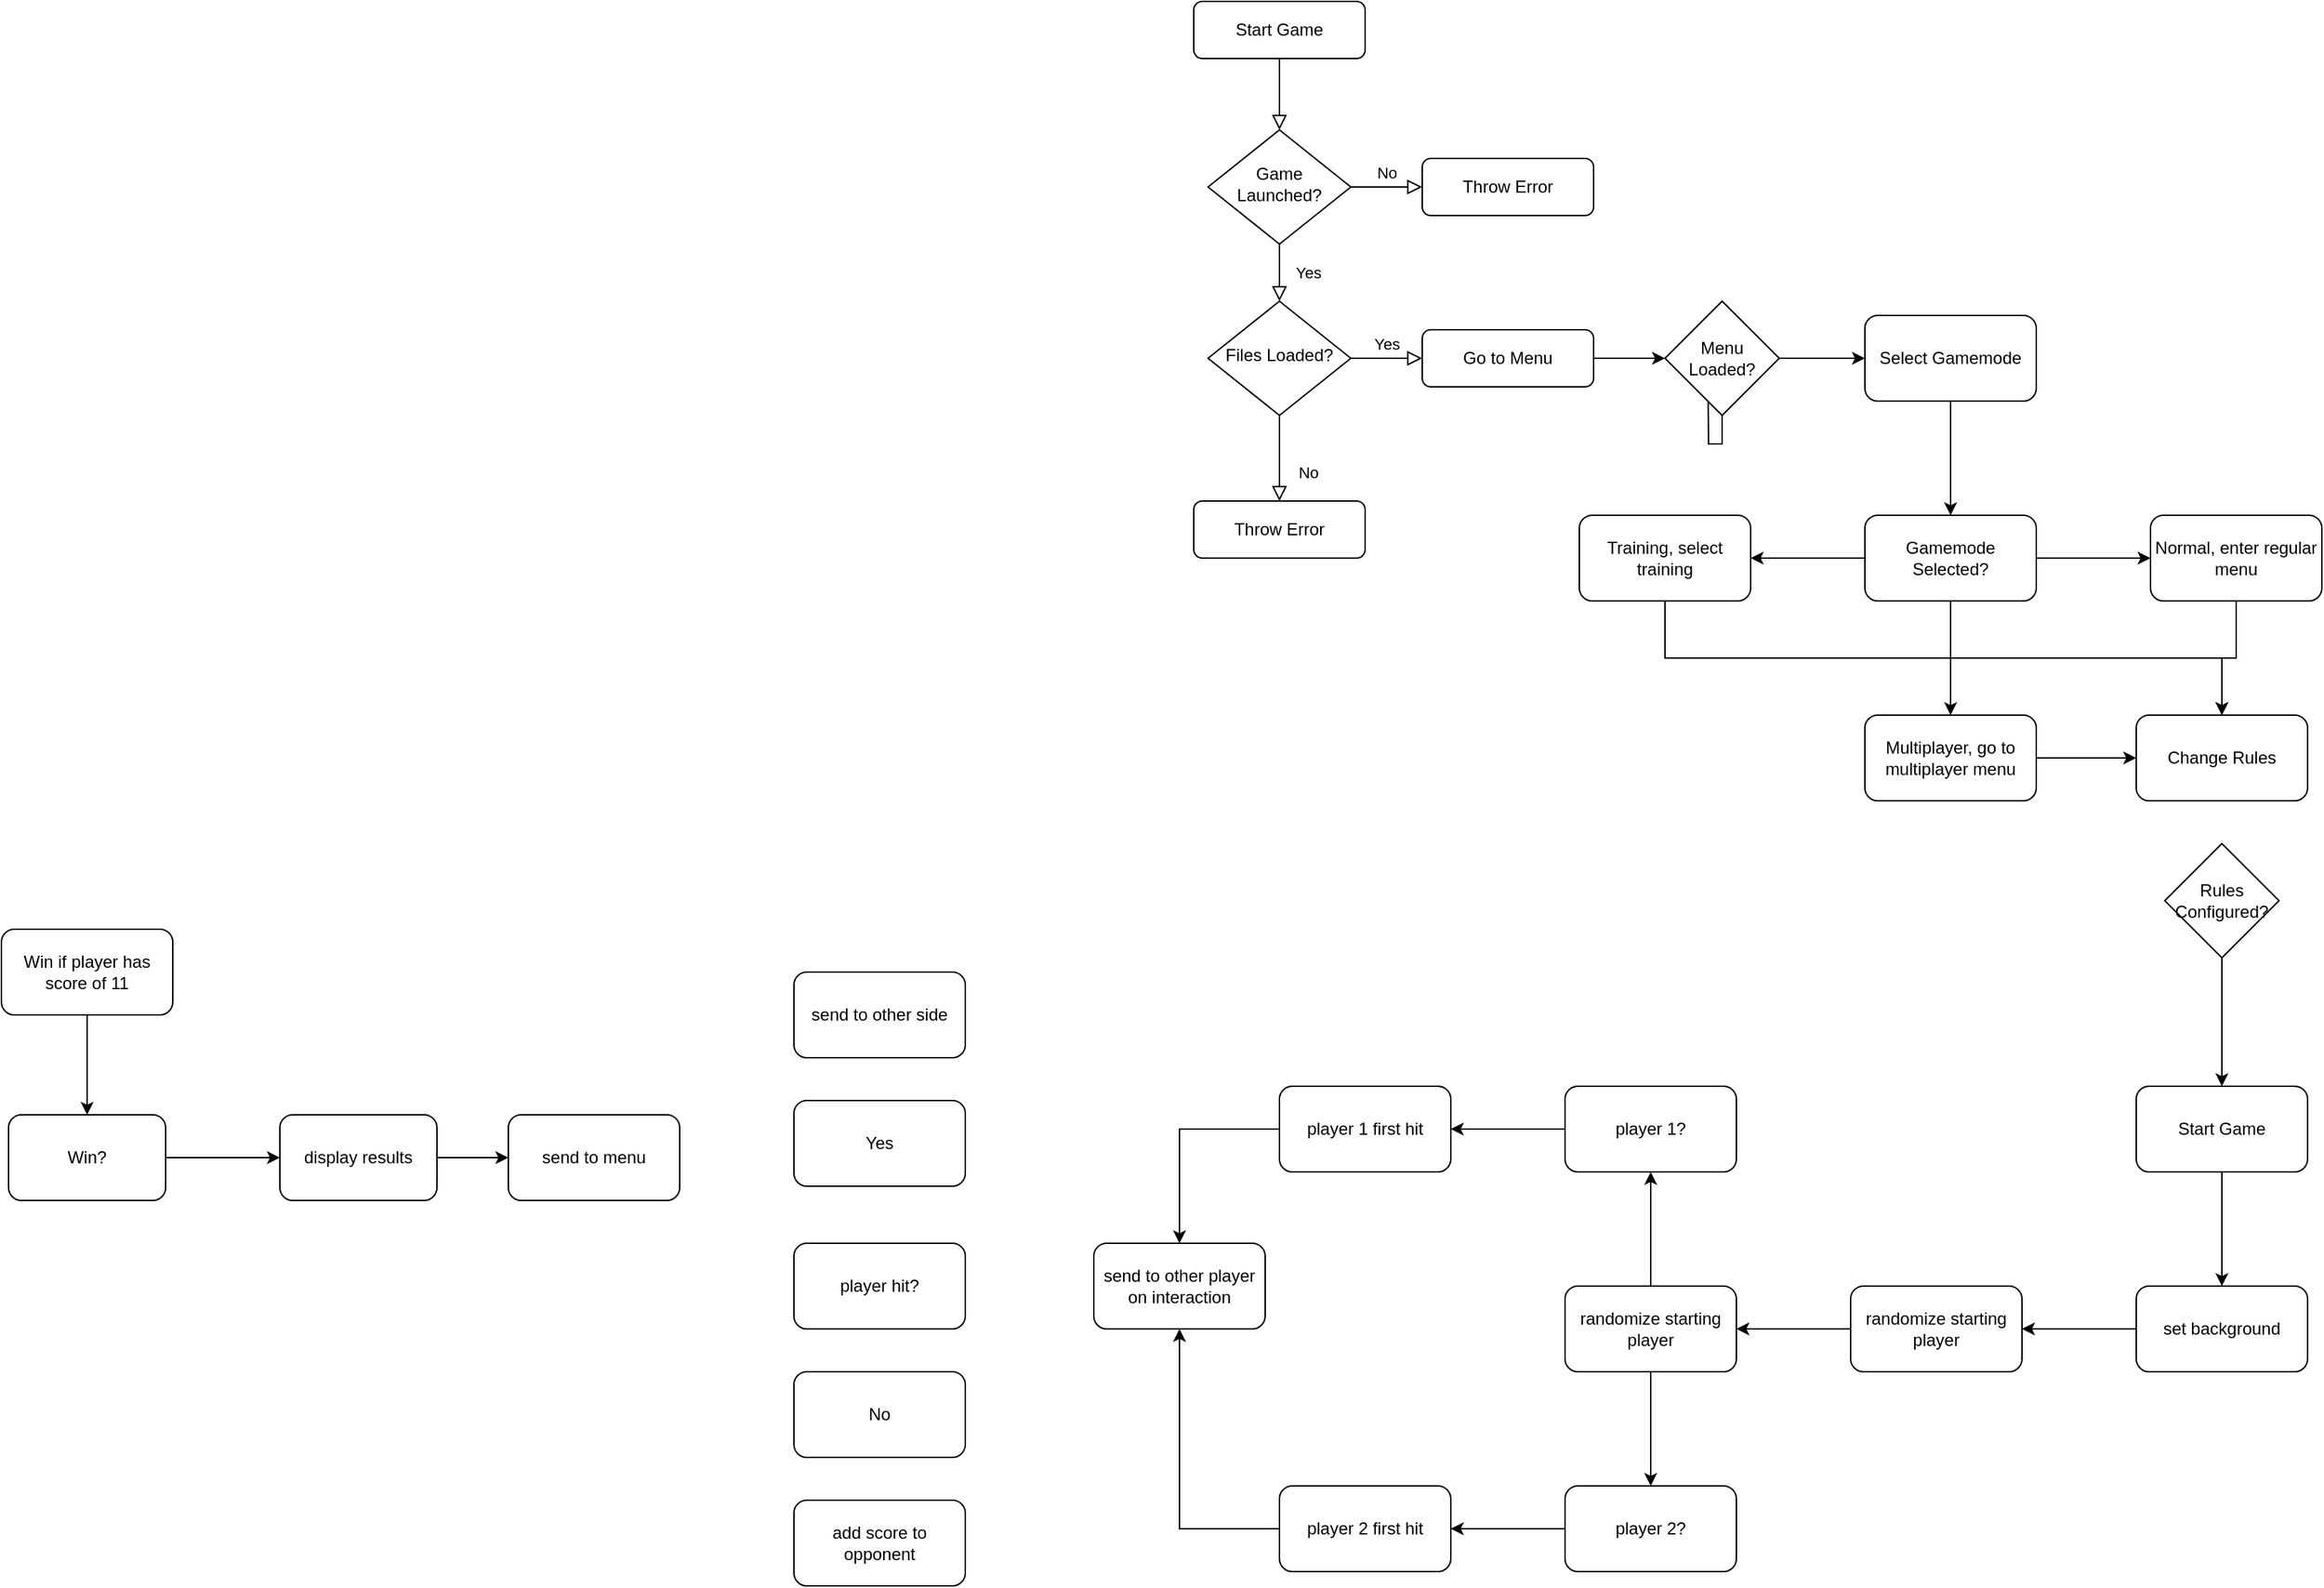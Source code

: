 <mxfile version="24.8.6">
  <diagram id="C5RBs43oDa-KdzZeNtuy" name="Page-1">
    <mxGraphModel dx="2261" dy="772" grid="1" gridSize="10" guides="1" tooltips="1" connect="1" arrows="1" fold="1" page="1" pageScale="1" pageWidth="827" pageHeight="1169" math="0" shadow="0">
      <root>
        <mxCell id="WIyWlLk6GJQsqaUBKTNV-0" />
        <mxCell id="WIyWlLk6GJQsqaUBKTNV-1" parent="WIyWlLk6GJQsqaUBKTNV-0" />
        <mxCell id="WIyWlLk6GJQsqaUBKTNV-2" value="" style="rounded=0;html=1;jettySize=auto;orthogonalLoop=1;fontSize=11;endArrow=block;endFill=0;endSize=8;strokeWidth=1;shadow=0;labelBackgroundColor=none;edgeStyle=orthogonalEdgeStyle;" parent="WIyWlLk6GJQsqaUBKTNV-1" source="WIyWlLk6GJQsqaUBKTNV-3" target="WIyWlLk6GJQsqaUBKTNV-6" edge="1">
          <mxGeometry relative="1" as="geometry" />
        </mxCell>
        <mxCell id="WIyWlLk6GJQsqaUBKTNV-3" value="Start Game" style="rounded=1;whiteSpace=wrap;html=1;fontSize=12;glass=0;strokeWidth=1;shadow=0;" parent="WIyWlLk6GJQsqaUBKTNV-1" vertex="1">
          <mxGeometry x="160" y="80" width="120" height="40" as="geometry" />
        </mxCell>
        <mxCell id="WIyWlLk6GJQsqaUBKTNV-4" value="Yes" style="rounded=0;html=1;jettySize=auto;orthogonalLoop=1;fontSize=11;endArrow=block;endFill=0;endSize=8;strokeWidth=1;shadow=0;labelBackgroundColor=none;edgeStyle=orthogonalEdgeStyle;" parent="WIyWlLk6GJQsqaUBKTNV-1" source="WIyWlLk6GJQsqaUBKTNV-6" target="WIyWlLk6GJQsqaUBKTNV-10" edge="1">
          <mxGeometry y="20" relative="1" as="geometry">
            <mxPoint as="offset" />
          </mxGeometry>
        </mxCell>
        <mxCell id="WIyWlLk6GJQsqaUBKTNV-5" value="No" style="edgeStyle=orthogonalEdgeStyle;rounded=0;html=1;jettySize=auto;orthogonalLoop=1;fontSize=11;endArrow=block;endFill=0;endSize=8;strokeWidth=1;shadow=0;labelBackgroundColor=none;" parent="WIyWlLk6GJQsqaUBKTNV-1" source="WIyWlLk6GJQsqaUBKTNV-6" target="WIyWlLk6GJQsqaUBKTNV-7" edge="1">
          <mxGeometry y="10" relative="1" as="geometry">
            <mxPoint as="offset" />
          </mxGeometry>
        </mxCell>
        <mxCell id="WIyWlLk6GJQsqaUBKTNV-6" value="Game Launched?" style="rhombus;whiteSpace=wrap;html=1;shadow=0;fontFamily=Helvetica;fontSize=12;align=center;strokeWidth=1;spacing=6;spacingTop=-4;" parent="WIyWlLk6GJQsqaUBKTNV-1" vertex="1">
          <mxGeometry x="170" y="170" width="100" height="80" as="geometry" />
        </mxCell>
        <mxCell id="WIyWlLk6GJQsqaUBKTNV-7" value="Throw Error" style="rounded=1;whiteSpace=wrap;html=1;fontSize=12;glass=0;strokeWidth=1;shadow=0;" parent="WIyWlLk6GJQsqaUBKTNV-1" vertex="1">
          <mxGeometry x="320" y="190" width="120" height="40" as="geometry" />
        </mxCell>
        <mxCell id="WIyWlLk6GJQsqaUBKTNV-8" value="No" style="rounded=0;html=1;jettySize=auto;orthogonalLoop=1;fontSize=11;endArrow=block;endFill=0;endSize=8;strokeWidth=1;shadow=0;labelBackgroundColor=none;edgeStyle=orthogonalEdgeStyle;" parent="WIyWlLk6GJQsqaUBKTNV-1" source="WIyWlLk6GJQsqaUBKTNV-10" target="WIyWlLk6GJQsqaUBKTNV-11" edge="1">
          <mxGeometry x="0.333" y="20" relative="1" as="geometry">
            <mxPoint as="offset" />
          </mxGeometry>
        </mxCell>
        <mxCell id="WIyWlLk6GJQsqaUBKTNV-9" value="Yes" style="edgeStyle=orthogonalEdgeStyle;rounded=0;html=1;jettySize=auto;orthogonalLoop=1;fontSize=11;endArrow=block;endFill=0;endSize=8;strokeWidth=1;shadow=0;labelBackgroundColor=none;" parent="WIyWlLk6GJQsqaUBKTNV-1" source="WIyWlLk6GJQsqaUBKTNV-10" target="WIyWlLk6GJQsqaUBKTNV-12" edge="1">
          <mxGeometry y="10" relative="1" as="geometry">
            <mxPoint as="offset" />
          </mxGeometry>
        </mxCell>
        <mxCell id="WIyWlLk6GJQsqaUBKTNV-10" value="Files Loaded?" style="rhombus;whiteSpace=wrap;html=1;shadow=0;fontFamily=Helvetica;fontSize=12;align=center;strokeWidth=1;spacing=6;spacingTop=-4;" parent="WIyWlLk6GJQsqaUBKTNV-1" vertex="1">
          <mxGeometry x="170" y="290" width="100" height="80" as="geometry" />
        </mxCell>
        <mxCell id="WIyWlLk6GJQsqaUBKTNV-11" value="Throw Error" style="rounded=1;whiteSpace=wrap;html=1;fontSize=12;glass=0;strokeWidth=1;shadow=0;" parent="WIyWlLk6GJQsqaUBKTNV-1" vertex="1">
          <mxGeometry x="160" y="430" width="120" height="40" as="geometry" />
        </mxCell>
        <mxCell id="x1ybeywPJGnZJCuqkX0z-9" value="" style="edgeStyle=orthogonalEdgeStyle;rounded=0;orthogonalLoop=1;jettySize=auto;html=1;" edge="1" parent="WIyWlLk6GJQsqaUBKTNV-1" source="x1ybeywPJGnZJCuqkX0z-10">
          <mxGeometry relative="1" as="geometry">
            <mxPoint x="520" y="330" as="targetPoint" />
          </mxGeometry>
        </mxCell>
        <mxCell id="WIyWlLk6GJQsqaUBKTNV-12" value="Go to Menu" style="rounded=1;whiteSpace=wrap;html=1;fontSize=12;glass=0;strokeWidth=1;shadow=0;" parent="WIyWlLk6GJQsqaUBKTNV-1" vertex="1">
          <mxGeometry x="320" y="310" width="120" height="40" as="geometry" />
        </mxCell>
        <mxCell id="x1ybeywPJGnZJCuqkX0z-11" value="" style="edgeStyle=orthogonalEdgeStyle;rounded=0;orthogonalLoop=1;jettySize=auto;html=1;" edge="1" parent="WIyWlLk6GJQsqaUBKTNV-1" source="WIyWlLk6GJQsqaUBKTNV-12" target="x1ybeywPJGnZJCuqkX0z-10">
          <mxGeometry relative="1" as="geometry">
            <mxPoint x="440" y="330" as="sourcePoint" />
            <mxPoint x="520" y="330" as="targetPoint" />
          </mxGeometry>
        </mxCell>
        <mxCell id="x1ybeywPJGnZJCuqkX0z-15" value="" style="edgeStyle=orthogonalEdgeStyle;rounded=0;orthogonalLoop=1;jettySize=auto;html=1;" edge="1" parent="WIyWlLk6GJQsqaUBKTNV-1" source="x1ybeywPJGnZJCuqkX0z-10" target="x1ybeywPJGnZJCuqkX0z-14">
          <mxGeometry relative="1" as="geometry" />
        </mxCell>
        <mxCell id="x1ybeywPJGnZJCuqkX0z-10" value="Menu Loaded?" style="rhombus;whiteSpace=wrap;html=1;" vertex="1" parent="WIyWlLk6GJQsqaUBKTNV-1">
          <mxGeometry x="490" y="290" width="80" height="80" as="geometry" />
        </mxCell>
        <mxCell id="x1ybeywPJGnZJCuqkX0z-19" value="" style="edgeStyle=orthogonalEdgeStyle;rounded=0;orthogonalLoop=1;jettySize=auto;html=1;" edge="1" parent="WIyWlLk6GJQsqaUBKTNV-1" source="x1ybeywPJGnZJCuqkX0z-14" target="x1ybeywPJGnZJCuqkX0z-18">
          <mxGeometry relative="1" as="geometry" />
        </mxCell>
        <mxCell id="x1ybeywPJGnZJCuqkX0z-14" value="Select Gamemode" style="rounded=1;whiteSpace=wrap;html=1;" vertex="1" parent="WIyWlLk6GJQsqaUBKTNV-1">
          <mxGeometry x="630" y="300" width="120" height="60" as="geometry" />
        </mxCell>
        <mxCell id="x1ybeywPJGnZJCuqkX0z-21" value="" style="edgeStyle=orthogonalEdgeStyle;rounded=0;orthogonalLoop=1;jettySize=auto;html=1;" edge="1" parent="WIyWlLk6GJQsqaUBKTNV-1" source="x1ybeywPJGnZJCuqkX0z-18" target="x1ybeywPJGnZJCuqkX0z-20">
          <mxGeometry relative="1" as="geometry" />
        </mxCell>
        <mxCell id="x1ybeywPJGnZJCuqkX0z-23" value="" style="edgeStyle=orthogonalEdgeStyle;rounded=0;orthogonalLoop=1;jettySize=auto;html=1;" edge="1" parent="WIyWlLk6GJQsqaUBKTNV-1" source="x1ybeywPJGnZJCuqkX0z-18" target="x1ybeywPJGnZJCuqkX0z-22">
          <mxGeometry relative="1" as="geometry" />
        </mxCell>
        <mxCell id="x1ybeywPJGnZJCuqkX0z-25" value="" style="edgeStyle=orthogonalEdgeStyle;rounded=0;orthogonalLoop=1;jettySize=auto;html=1;" edge="1" parent="WIyWlLk6GJQsqaUBKTNV-1" source="x1ybeywPJGnZJCuqkX0z-18" target="x1ybeywPJGnZJCuqkX0z-24">
          <mxGeometry relative="1" as="geometry" />
        </mxCell>
        <mxCell id="x1ybeywPJGnZJCuqkX0z-18" value="Gamemode Selected?" style="rounded=1;whiteSpace=wrap;html=1;" vertex="1" parent="WIyWlLk6GJQsqaUBKTNV-1">
          <mxGeometry x="630" y="440" width="120" height="60" as="geometry" />
        </mxCell>
        <mxCell id="x1ybeywPJGnZJCuqkX0z-28" value="" style="edgeStyle=orthogonalEdgeStyle;rounded=0;orthogonalLoop=1;jettySize=auto;html=1;" edge="1" parent="WIyWlLk6GJQsqaUBKTNV-1" source="x1ybeywPJGnZJCuqkX0z-20" target="x1ybeywPJGnZJCuqkX0z-27">
          <mxGeometry relative="1" as="geometry" />
        </mxCell>
        <mxCell id="x1ybeywPJGnZJCuqkX0z-20" value="Normal, enter regular menu" style="rounded=1;whiteSpace=wrap;html=1;" vertex="1" parent="WIyWlLk6GJQsqaUBKTNV-1">
          <mxGeometry x="830" y="440" width="120" height="60" as="geometry" />
        </mxCell>
        <mxCell id="x1ybeywPJGnZJCuqkX0z-31" value="" style="edgeStyle=orthogonalEdgeStyle;rounded=0;orthogonalLoop=1;jettySize=auto;html=1;" edge="1" parent="WIyWlLk6GJQsqaUBKTNV-1" source="x1ybeywPJGnZJCuqkX0z-22" target="x1ybeywPJGnZJCuqkX0z-27">
          <mxGeometry relative="1" as="geometry">
            <mxPoint x="520" y="570" as="targetPoint" />
            <Array as="points">
              <mxPoint x="490" y="540" />
              <mxPoint x="880" y="540" />
            </Array>
          </mxGeometry>
        </mxCell>
        <mxCell id="x1ybeywPJGnZJCuqkX0z-22" value="Training, select training" style="rounded=1;whiteSpace=wrap;html=1;" vertex="1" parent="WIyWlLk6GJQsqaUBKTNV-1">
          <mxGeometry x="430" y="440" width="120" height="60" as="geometry" />
        </mxCell>
        <mxCell id="x1ybeywPJGnZJCuqkX0z-29" value="" style="edgeStyle=orthogonalEdgeStyle;rounded=0;orthogonalLoop=1;jettySize=auto;html=1;" edge="1" parent="WIyWlLk6GJQsqaUBKTNV-1" source="x1ybeywPJGnZJCuqkX0z-24" target="x1ybeywPJGnZJCuqkX0z-27">
          <mxGeometry relative="1" as="geometry" />
        </mxCell>
        <mxCell id="x1ybeywPJGnZJCuqkX0z-24" value="Multiplayer, go to multiplayer menu" style="rounded=1;whiteSpace=wrap;html=1;" vertex="1" parent="WIyWlLk6GJQsqaUBKTNV-1">
          <mxGeometry x="630" y="580" width="120" height="60" as="geometry" />
        </mxCell>
        <mxCell id="x1ybeywPJGnZJCuqkX0z-27" value="Change Rules" style="rounded=1;whiteSpace=wrap;html=1;" vertex="1" parent="WIyWlLk6GJQsqaUBKTNV-1">
          <mxGeometry x="820" y="580" width="120" height="60" as="geometry" />
        </mxCell>
        <mxCell id="x1ybeywPJGnZJCuqkX0z-34" value="" style="edgeStyle=orthogonalEdgeStyle;rounded=0;orthogonalLoop=1;jettySize=auto;html=1;" edge="1" parent="WIyWlLk6GJQsqaUBKTNV-1" source="x1ybeywPJGnZJCuqkX0z-32" target="x1ybeywPJGnZJCuqkX0z-33">
          <mxGeometry relative="1" as="geometry" />
        </mxCell>
        <mxCell id="x1ybeywPJGnZJCuqkX0z-32" value="Rules Configured?" style="rhombus;whiteSpace=wrap;html=1;" vertex="1" parent="WIyWlLk6GJQsqaUBKTNV-1">
          <mxGeometry x="840" y="670" width="80" height="80" as="geometry" />
        </mxCell>
        <mxCell id="x1ybeywPJGnZJCuqkX0z-36" value="" style="edgeStyle=orthogonalEdgeStyle;rounded=0;orthogonalLoop=1;jettySize=auto;html=1;" edge="1" parent="WIyWlLk6GJQsqaUBKTNV-1" source="x1ybeywPJGnZJCuqkX0z-33" target="x1ybeywPJGnZJCuqkX0z-35">
          <mxGeometry relative="1" as="geometry" />
        </mxCell>
        <mxCell id="x1ybeywPJGnZJCuqkX0z-33" value="Start Game" style="rounded=1;whiteSpace=wrap;html=1;" vertex="1" parent="WIyWlLk6GJQsqaUBKTNV-1">
          <mxGeometry x="820" y="840" width="120" height="60" as="geometry" />
        </mxCell>
        <mxCell id="x1ybeywPJGnZJCuqkX0z-38" value="" style="edgeStyle=orthogonalEdgeStyle;rounded=0;orthogonalLoop=1;jettySize=auto;html=1;" edge="1" parent="WIyWlLk6GJQsqaUBKTNV-1" source="x1ybeywPJGnZJCuqkX0z-35" target="x1ybeywPJGnZJCuqkX0z-37">
          <mxGeometry relative="1" as="geometry" />
        </mxCell>
        <mxCell id="x1ybeywPJGnZJCuqkX0z-35" value="set background" style="rounded=1;whiteSpace=wrap;html=1;" vertex="1" parent="WIyWlLk6GJQsqaUBKTNV-1">
          <mxGeometry x="820" y="980" width="120" height="60" as="geometry" />
        </mxCell>
        <mxCell id="x1ybeywPJGnZJCuqkX0z-40" value="" style="edgeStyle=orthogonalEdgeStyle;rounded=0;orthogonalLoop=1;jettySize=auto;html=1;" edge="1" parent="WIyWlLk6GJQsqaUBKTNV-1" source="x1ybeywPJGnZJCuqkX0z-37" target="x1ybeywPJGnZJCuqkX0z-39">
          <mxGeometry relative="1" as="geometry" />
        </mxCell>
        <mxCell id="x1ybeywPJGnZJCuqkX0z-37" value="randomize starting player" style="rounded=1;whiteSpace=wrap;html=1;" vertex="1" parent="WIyWlLk6GJQsqaUBKTNV-1">
          <mxGeometry x="620" y="980" width="120" height="60" as="geometry" />
        </mxCell>
        <mxCell id="x1ybeywPJGnZJCuqkX0z-44" value="" style="edgeStyle=orthogonalEdgeStyle;rounded=0;orthogonalLoop=1;jettySize=auto;html=1;" edge="1" parent="WIyWlLk6GJQsqaUBKTNV-1" source="x1ybeywPJGnZJCuqkX0z-39" target="x1ybeywPJGnZJCuqkX0z-43">
          <mxGeometry relative="1" as="geometry" />
        </mxCell>
        <mxCell id="x1ybeywPJGnZJCuqkX0z-46" value="" style="edgeStyle=orthogonalEdgeStyle;rounded=0;orthogonalLoop=1;jettySize=auto;html=1;" edge="1" parent="WIyWlLk6GJQsqaUBKTNV-1" source="x1ybeywPJGnZJCuqkX0z-39" target="x1ybeywPJGnZJCuqkX0z-45">
          <mxGeometry relative="1" as="geometry" />
        </mxCell>
        <mxCell id="x1ybeywPJGnZJCuqkX0z-39" value="randomize starting player" style="rounded=1;whiteSpace=wrap;html=1;" vertex="1" parent="WIyWlLk6GJQsqaUBKTNV-1">
          <mxGeometry x="420" y="980" width="120" height="60" as="geometry" />
        </mxCell>
        <mxCell id="x1ybeywPJGnZJCuqkX0z-48" value="" style="edgeStyle=orthogonalEdgeStyle;rounded=0;orthogonalLoop=1;jettySize=auto;html=1;" edge="1" parent="WIyWlLk6GJQsqaUBKTNV-1" source="x1ybeywPJGnZJCuqkX0z-43" target="x1ybeywPJGnZJCuqkX0z-47">
          <mxGeometry relative="1" as="geometry" />
        </mxCell>
        <mxCell id="x1ybeywPJGnZJCuqkX0z-43" value="player 1?" style="rounded=1;whiteSpace=wrap;html=1;" vertex="1" parent="WIyWlLk6GJQsqaUBKTNV-1">
          <mxGeometry x="420" y="840" width="120" height="60" as="geometry" />
        </mxCell>
        <mxCell id="x1ybeywPJGnZJCuqkX0z-50" value="" style="edgeStyle=orthogonalEdgeStyle;rounded=0;orthogonalLoop=1;jettySize=auto;html=1;" edge="1" parent="WIyWlLk6GJQsqaUBKTNV-1" source="x1ybeywPJGnZJCuqkX0z-45" target="x1ybeywPJGnZJCuqkX0z-49">
          <mxGeometry relative="1" as="geometry" />
        </mxCell>
        <mxCell id="x1ybeywPJGnZJCuqkX0z-45" value="player 2?" style="rounded=1;whiteSpace=wrap;html=1;" vertex="1" parent="WIyWlLk6GJQsqaUBKTNV-1">
          <mxGeometry x="420" y="1120" width="120" height="60" as="geometry" />
        </mxCell>
        <mxCell id="x1ybeywPJGnZJCuqkX0z-55" style="edgeStyle=orthogonalEdgeStyle;rounded=0;orthogonalLoop=1;jettySize=auto;html=1;entryX=0.5;entryY=0;entryDx=0;entryDy=0;" edge="1" parent="WIyWlLk6GJQsqaUBKTNV-1" source="x1ybeywPJGnZJCuqkX0z-47" target="x1ybeywPJGnZJCuqkX0z-53">
          <mxGeometry relative="1" as="geometry" />
        </mxCell>
        <mxCell id="x1ybeywPJGnZJCuqkX0z-47" value="player 1 first hit" style="rounded=1;whiteSpace=wrap;html=1;" vertex="1" parent="WIyWlLk6GJQsqaUBKTNV-1">
          <mxGeometry x="220" y="840" width="120" height="60" as="geometry" />
        </mxCell>
        <mxCell id="x1ybeywPJGnZJCuqkX0z-54" style="edgeStyle=orthogonalEdgeStyle;rounded=0;orthogonalLoop=1;jettySize=auto;html=1;" edge="1" parent="WIyWlLk6GJQsqaUBKTNV-1" source="x1ybeywPJGnZJCuqkX0z-49" target="x1ybeywPJGnZJCuqkX0z-53">
          <mxGeometry relative="1" as="geometry" />
        </mxCell>
        <mxCell id="x1ybeywPJGnZJCuqkX0z-49" value="player 2 first hit" style="rounded=1;whiteSpace=wrap;html=1;" vertex="1" parent="WIyWlLk6GJQsqaUBKTNV-1">
          <mxGeometry x="220" y="1120" width="120" height="60" as="geometry" />
        </mxCell>
        <mxCell id="x1ybeywPJGnZJCuqkX0z-53" value="send to other player on interaction" style="rounded=1;whiteSpace=wrap;html=1;" vertex="1" parent="WIyWlLk6GJQsqaUBKTNV-1">
          <mxGeometry x="90" y="950" width="120" height="60" as="geometry" />
        </mxCell>
        <mxCell id="x1ybeywPJGnZJCuqkX0z-56" value="player hit?" style="rounded=1;whiteSpace=wrap;html=1;" vertex="1" parent="WIyWlLk6GJQsqaUBKTNV-1">
          <mxGeometry x="-120" y="950" width="120" height="60" as="geometry" />
        </mxCell>
        <mxCell id="x1ybeywPJGnZJCuqkX0z-57" value="Yes" style="rounded=1;whiteSpace=wrap;html=1;" vertex="1" parent="WIyWlLk6GJQsqaUBKTNV-1">
          <mxGeometry x="-120" y="850" width="120" height="60" as="geometry" />
        </mxCell>
        <mxCell id="x1ybeywPJGnZJCuqkX0z-58" value="No" style="rounded=1;whiteSpace=wrap;html=1;" vertex="1" parent="WIyWlLk6GJQsqaUBKTNV-1">
          <mxGeometry x="-120" y="1040" width="120" height="60" as="geometry" />
        </mxCell>
        <mxCell id="x1ybeywPJGnZJCuqkX0z-59" value="send to other side" style="rounded=1;whiteSpace=wrap;html=1;" vertex="1" parent="WIyWlLk6GJQsqaUBKTNV-1">
          <mxGeometry x="-120" y="760" width="120" height="60" as="geometry" />
        </mxCell>
        <mxCell id="x1ybeywPJGnZJCuqkX0z-60" value="add score to opponent" style="rounded=1;whiteSpace=wrap;html=1;" vertex="1" parent="WIyWlLk6GJQsqaUBKTNV-1">
          <mxGeometry x="-120" y="1130" width="120" height="60" as="geometry" />
        </mxCell>
        <mxCell id="x1ybeywPJGnZJCuqkX0z-63" value="" style="edgeStyle=orthogonalEdgeStyle;rounded=0;orthogonalLoop=1;jettySize=auto;html=1;" edge="1" parent="WIyWlLk6GJQsqaUBKTNV-1" source="x1ybeywPJGnZJCuqkX0z-61" target="x1ybeywPJGnZJCuqkX0z-62">
          <mxGeometry relative="1" as="geometry" />
        </mxCell>
        <mxCell id="x1ybeywPJGnZJCuqkX0z-61" value="Win?" style="rounded=1;whiteSpace=wrap;html=1;" vertex="1" parent="WIyWlLk6GJQsqaUBKTNV-1">
          <mxGeometry x="-670" y="860" width="110" height="60" as="geometry" />
        </mxCell>
        <mxCell id="x1ybeywPJGnZJCuqkX0z-65" value="" style="edgeStyle=orthogonalEdgeStyle;rounded=0;orthogonalLoop=1;jettySize=auto;html=1;" edge="1" parent="WIyWlLk6GJQsqaUBKTNV-1" source="x1ybeywPJGnZJCuqkX0z-62" target="x1ybeywPJGnZJCuqkX0z-64">
          <mxGeometry relative="1" as="geometry" />
        </mxCell>
        <mxCell id="x1ybeywPJGnZJCuqkX0z-62" value="display results" style="rounded=1;whiteSpace=wrap;html=1;" vertex="1" parent="WIyWlLk6GJQsqaUBKTNV-1">
          <mxGeometry x="-480" y="860" width="110" height="60" as="geometry" />
        </mxCell>
        <mxCell id="x1ybeywPJGnZJCuqkX0z-64" value="send to menu" style="rounded=1;whiteSpace=wrap;html=1;" vertex="1" parent="WIyWlLk6GJQsqaUBKTNV-1">
          <mxGeometry x="-320" y="860" width="120" height="60" as="geometry" />
        </mxCell>
        <mxCell id="x1ybeywPJGnZJCuqkX0z-67" value="" style="edgeStyle=orthogonalEdgeStyle;rounded=0;orthogonalLoop=1;jettySize=auto;html=1;" edge="1" parent="WIyWlLk6GJQsqaUBKTNV-1" source="x1ybeywPJGnZJCuqkX0z-66" target="x1ybeywPJGnZJCuqkX0z-61">
          <mxGeometry relative="1" as="geometry" />
        </mxCell>
        <mxCell id="x1ybeywPJGnZJCuqkX0z-66" value="Win if player has score of 11" style="rounded=1;whiteSpace=wrap;html=1;" vertex="1" parent="WIyWlLk6GJQsqaUBKTNV-1">
          <mxGeometry x="-675" y="730" width="120" height="60" as="geometry" />
        </mxCell>
      </root>
    </mxGraphModel>
  </diagram>
</mxfile>

